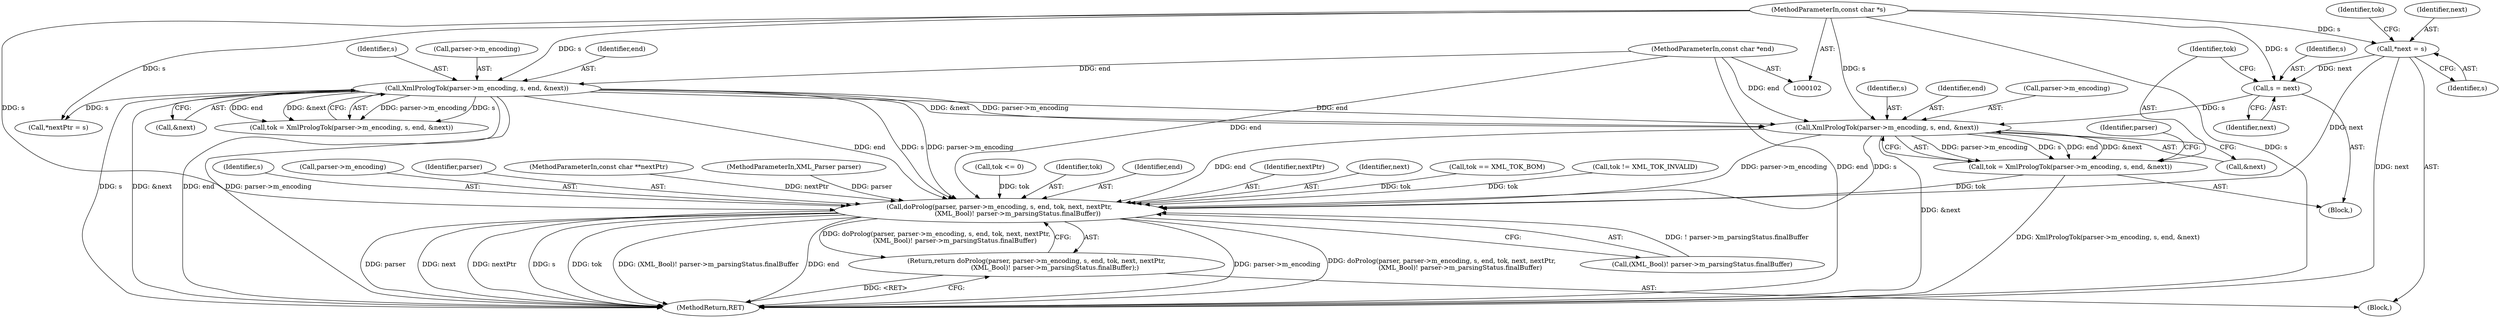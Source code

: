 digraph "0_libexpat_c20b758c332d9a13afbbb276d30db1d183a85d43_0@pointer" {
"1000172" [label="(Call,XmlPrologTok(parser->m_encoding, s, end, &next))"];
"1000115" [label="(Call,XmlPrologTok(parser->m_encoding, s, end, &next))"];
"1000104" [label="(MethodParameterIn,const char *s)"];
"1000105" [label="(MethodParameterIn,const char *end)"];
"1000167" [label="(Call,s = next)"];
"1000109" [label="(Call,*next = s)"];
"1000170" [label="(Call,tok = XmlPrologTok(parser->m_encoding, s, end, &next))"];
"1000186" [label="(Call,doProlog(parser, parser->m_encoding, s, end, tok, next, nextPtr,\n                  (XML_Bool)! parser->m_parsingStatus.finalBuffer))"];
"1000185" [label="(Return,return doProlog(parser, parser->m_encoding, s, end, tok, next, nextPtr,\n                  (XML_Bool)! parser->m_parsingStatus.finalBuffer);)"];
"1000204" [label="(MethodReturn,RET)"];
"1000120" [label="(Identifier,end)"];
"1000109" [label="(Call,*next = s)"];
"1000124" [label="(Call,tok <= 0)"];
"1000171" [label="(Identifier,tok)"];
"1000176" [label="(Identifier,s)"];
"1000121" [label="(Call,&next)"];
"1000167" [label="(Call,s = next)"];
"1000193" [label="(Identifier,tok)"];
"1000177" [label="(Identifier,end)"];
"1000192" [label="(Identifier,end)"];
"1000178" [label="(Call,&next)"];
"1000119" [label="(Identifier,s)"];
"1000195" [label="(Identifier,nextPtr)"];
"1000194" [label="(Identifier,next)"];
"1000105" [label="(MethodParameterIn,const char *end)"];
"1000182" [label="(Identifier,parser)"];
"1000114" [label="(Identifier,tok)"];
"1000170" [label="(Call,tok = XmlPrologTok(parser->m_encoding, s, end, &next))"];
"1000107" [label="(Block,)"];
"1000186" [label="(Call,doProlog(parser, parser->m_encoding, s, end, tok, next, nextPtr,\n                  (XML_Bool)! parser->m_parsingStatus.finalBuffer))"];
"1000163" [label="(Call,tok == XML_TOK_BOM)"];
"1000115" [label="(Call,XmlPrologTok(parser->m_encoding, s, end, &next))"];
"1000136" [label="(Call,tok != XML_TOK_INVALID)"];
"1000191" [label="(Identifier,s)"];
"1000166" [label="(Block,)"];
"1000104" [label="(MethodParameterIn,const char *s)"];
"1000188" [label="(Call,parser->m_encoding)"];
"1000187" [label="(Identifier,parser)"];
"1000106" [label="(MethodParameterIn,const char **nextPtr)"];
"1000116" [label="(Call,parser->m_encoding)"];
"1000173" [label="(Call,parser->m_encoding)"];
"1000113" [label="(Call,tok = XmlPrologTok(parser->m_encoding, s, end, &next))"];
"1000111" [label="(Identifier,s)"];
"1000169" [label="(Identifier,next)"];
"1000140" [label="(Call,*nextPtr = s)"];
"1000172" [label="(Call,XmlPrologTok(parser->m_encoding, s, end, &next))"];
"1000103" [label="(MethodParameterIn,XML_Parser parser)"];
"1000196" [label="(Call,(XML_Bool)! parser->m_parsingStatus.finalBuffer)"];
"1000168" [label="(Identifier,s)"];
"1000185" [label="(Return,return doProlog(parser, parser->m_encoding, s, end, tok, next, nextPtr,\n                  (XML_Bool)! parser->m_parsingStatus.finalBuffer);)"];
"1000110" [label="(Identifier,next)"];
"1000172" -> "1000170"  [label="AST: "];
"1000172" -> "1000178"  [label="CFG: "];
"1000173" -> "1000172"  [label="AST: "];
"1000176" -> "1000172"  [label="AST: "];
"1000177" -> "1000172"  [label="AST: "];
"1000178" -> "1000172"  [label="AST: "];
"1000170" -> "1000172"  [label="CFG: "];
"1000172" -> "1000204"  [label="DDG: &next"];
"1000172" -> "1000170"  [label="DDG: parser->m_encoding"];
"1000172" -> "1000170"  [label="DDG: s"];
"1000172" -> "1000170"  [label="DDG: end"];
"1000172" -> "1000170"  [label="DDG: &next"];
"1000115" -> "1000172"  [label="DDG: parser->m_encoding"];
"1000115" -> "1000172"  [label="DDG: end"];
"1000115" -> "1000172"  [label="DDG: &next"];
"1000167" -> "1000172"  [label="DDG: s"];
"1000104" -> "1000172"  [label="DDG: s"];
"1000105" -> "1000172"  [label="DDG: end"];
"1000172" -> "1000186"  [label="DDG: parser->m_encoding"];
"1000172" -> "1000186"  [label="DDG: s"];
"1000172" -> "1000186"  [label="DDG: end"];
"1000115" -> "1000113"  [label="AST: "];
"1000115" -> "1000121"  [label="CFG: "];
"1000116" -> "1000115"  [label="AST: "];
"1000119" -> "1000115"  [label="AST: "];
"1000120" -> "1000115"  [label="AST: "];
"1000121" -> "1000115"  [label="AST: "];
"1000113" -> "1000115"  [label="CFG: "];
"1000115" -> "1000204"  [label="DDG: s"];
"1000115" -> "1000204"  [label="DDG: &next"];
"1000115" -> "1000204"  [label="DDG: end"];
"1000115" -> "1000204"  [label="DDG: parser->m_encoding"];
"1000115" -> "1000113"  [label="DDG: parser->m_encoding"];
"1000115" -> "1000113"  [label="DDG: s"];
"1000115" -> "1000113"  [label="DDG: end"];
"1000115" -> "1000113"  [label="DDG: &next"];
"1000104" -> "1000115"  [label="DDG: s"];
"1000105" -> "1000115"  [label="DDG: end"];
"1000115" -> "1000140"  [label="DDG: s"];
"1000115" -> "1000186"  [label="DDG: parser->m_encoding"];
"1000115" -> "1000186"  [label="DDG: s"];
"1000115" -> "1000186"  [label="DDG: end"];
"1000104" -> "1000102"  [label="AST: "];
"1000104" -> "1000204"  [label="DDG: s"];
"1000104" -> "1000109"  [label="DDG: s"];
"1000104" -> "1000140"  [label="DDG: s"];
"1000104" -> "1000167"  [label="DDG: s"];
"1000104" -> "1000186"  [label="DDG: s"];
"1000105" -> "1000102"  [label="AST: "];
"1000105" -> "1000204"  [label="DDG: end"];
"1000105" -> "1000186"  [label="DDG: end"];
"1000167" -> "1000166"  [label="AST: "];
"1000167" -> "1000169"  [label="CFG: "];
"1000168" -> "1000167"  [label="AST: "];
"1000169" -> "1000167"  [label="AST: "];
"1000171" -> "1000167"  [label="CFG: "];
"1000109" -> "1000167"  [label="DDG: next"];
"1000109" -> "1000107"  [label="AST: "];
"1000109" -> "1000111"  [label="CFG: "];
"1000110" -> "1000109"  [label="AST: "];
"1000111" -> "1000109"  [label="AST: "];
"1000114" -> "1000109"  [label="CFG: "];
"1000109" -> "1000204"  [label="DDG: next"];
"1000109" -> "1000186"  [label="DDG: next"];
"1000170" -> "1000166"  [label="AST: "];
"1000171" -> "1000170"  [label="AST: "];
"1000182" -> "1000170"  [label="CFG: "];
"1000170" -> "1000204"  [label="DDG: XmlPrologTok(parser->m_encoding, s, end, &next)"];
"1000170" -> "1000186"  [label="DDG: tok"];
"1000186" -> "1000185"  [label="AST: "];
"1000186" -> "1000196"  [label="CFG: "];
"1000187" -> "1000186"  [label="AST: "];
"1000188" -> "1000186"  [label="AST: "];
"1000191" -> "1000186"  [label="AST: "];
"1000192" -> "1000186"  [label="AST: "];
"1000193" -> "1000186"  [label="AST: "];
"1000194" -> "1000186"  [label="AST: "];
"1000195" -> "1000186"  [label="AST: "];
"1000196" -> "1000186"  [label="AST: "];
"1000185" -> "1000186"  [label="CFG: "];
"1000186" -> "1000204"  [label="DDG: parser->m_encoding"];
"1000186" -> "1000204"  [label="DDG: doProlog(parser, parser->m_encoding, s, end, tok, next, nextPtr,\n                  (XML_Bool)! parser->m_parsingStatus.finalBuffer)"];
"1000186" -> "1000204"  [label="DDG: parser"];
"1000186" -> "1000204"  [label="DDG: next"];
"1000186" -> "1000204"  [label="DDG: nextPtr"];
"1000186" -> "1000204"  [label="DDG: s"];
"1000186" -> "1000204"  [label="DDG: tok"];
"1000186" -> "1000204"  [label="DDG: (XML_Bool)! parser->m_parsingStatus.finalBuffer"];
"1000186" -> "1000204"  [label="DDG: end"];
"1000186" -> "1000185"  [label="DDG: doProlog(parser, parser->m_encoding, s, end, tok, next, nextPtr,\n                  (XML_Bool)! parser->m_parsingStatus.finalBuffer)"];
"1000103" -> "1000186"  [label="DDG: parser"];
"1000163" -> "1000186"  [label="DDG: tok"];
"1000124" -> "1000186"  [label="DDG: tok"];
"1000136" -> "1000186"  [label="DDG: tok"];
"1000106" -> "1000186"  [label="DDG: nextPtr"];
"1000196" -> "1000186"  [label="DDG: ! parser->m_parsingStatus.finalBuffer"];
"1000185" -> "1000107"  [label="AST: "];
"1000204" -> "1000185"  [label="CFG: "];
"1000185" -> "1000204"  [label="DDG: <RET>"];
}

